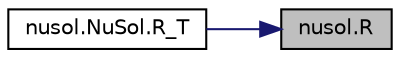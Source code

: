 digraph "nusol.R"
{
 // INTERACTIVE_SVG=YES
 // LATEX_PDF_SIZE
  edge [fontname="Helvetica",fontsize="10",labelfontname="Helvetica",labelfontsize="10"];
  node [fontname="Helvetica",fontsize="10",shape=record];
  rankdir="RL";
  Node1 [label="nusol.R",height=0.2,width=0.4,color="black", fillcolor="grey75", style="filled", fontcolor="black",tooltip=" "];
  Node1 -> Node2 [dir="back",color="midnightblue",fontsize="10",style="solid",fontname="Helvetica"];
  Node2 [label="nusol.NuSol.R_T",height=0.2,width=0.4,color="black", fillcolor="white", style="filled",URL="$classnusol_1_1_nu_sol.html#aa6e2e7e12f3331995e34a516f6590a58",tooltip=" "];
}
